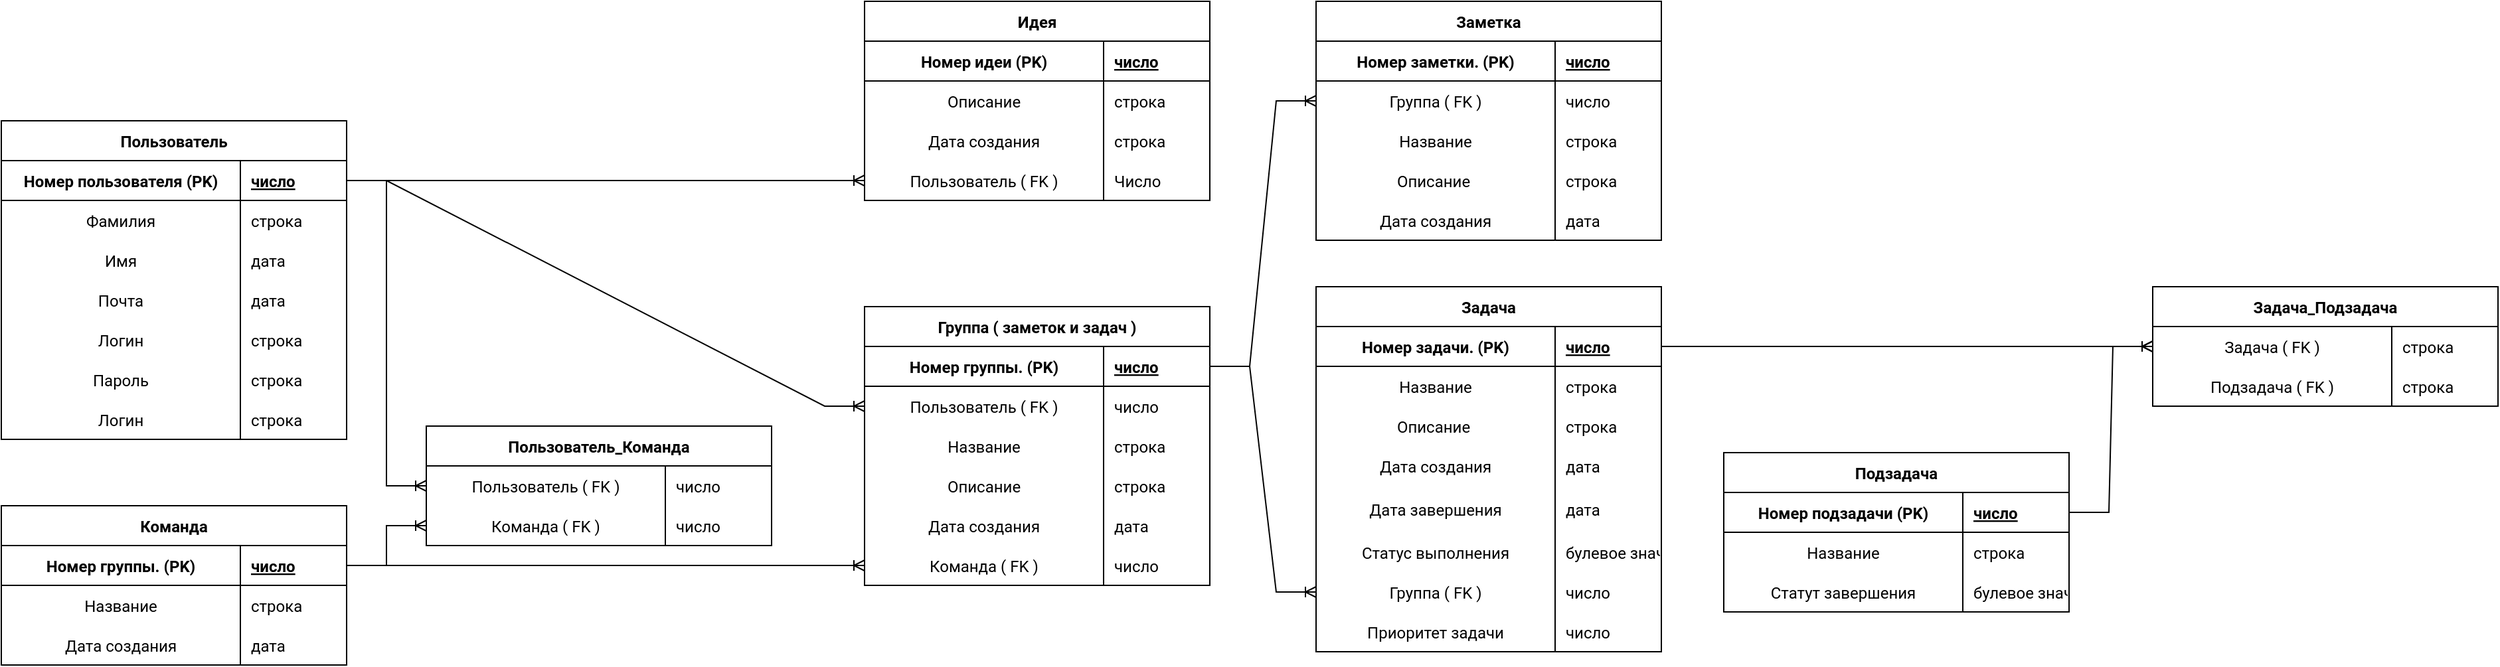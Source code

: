 <mxfile version="21.2.9" type="device">
  <diagram id="o6KQ6wsij6Tlj01C64PS" name="Страница 1">
    <mxGraphModel dx="1702" dy="1587" grid="1" gridSize="10" guides="1" tooltips="1" connect="1" arrows="1" fold="1" page="1" pageScale="1" pageWidth="827" pageHeight="1169" math="0" shadow="0">
      <root>
        <mxCell id="0" />
        <mxCell id="1" parent="0" />
        <mxCell id="EgPi1VC9oy8PP16aMKVj-7" value="" style="edgeStyle=orthogonalEdgeStyle;rounded=0;orthogonalLoop=1;jettySize=auto;html=1;fontSize=6;jumpSize=0;endArrow=none;endFill=0;" parent="1" edge="1">
          <mxGeometry relative="1" as="geometry">
            <mxPoint x="840.029" y="790" as="targetPoint" />
          </mxGeometry>
        </mxCell>
        <mxCell id="EgPi1VC9oy8PP16aMKVj-9" value="" style="edgeStyle=orthogonalEdgeStyle;rounded=0;jumpSize=0;orthogonalLoop=1;jettySize=auto;html=1;fontSize=6;endArrow=none;endFill=0;" parent="1" edge="1">
          <mxGeometry relative="1" as="geometry">
            <mxPoint x="840.029" y="880" as="targetPoint" />
          </mxGeometry>
        </mxCell>
        <mxCell id="EgPi1VC9oy8PP16aMKVj-86" style="edgeStyle=orthogonalEdgeStyle;rounded=0;jumpSize=0;orthogonalLoop=1;jettySize=auto;html=1;fontSize=6;endArrow=none;endFill=0;" parent="1" edge="1">
          <mxGeometry relative="1" as="geometry">
            <mxPoint x="840.029" y="530" as="targetPoint" />
          </mxGeometry>
        </mxCell>
        <mxCell id="EgPi1VC9oy8PP16aMKVj-88" value="" style="edgeStyle=orthogonalEdgeStyle;rounded=0;jumpSize=0;orthogonalLoop=1;jettySize=auto;html=1;fontSize=6;endArrow=none;endFill=0;" parent="1" edge="1">
          <mxGeometry relative="1" as="geometry">
            <mxPoint x="840.029" y="620" as="targetPoint" />
          </mxGeometry>
        </mxCell>
        <mxCell id="BhVQTVMAR0iTclhwAinb-1" value="Задача" style="shape=table;startSize=30;container=1;collapsible=1;childLayout=tableLayout;fixedRows=1;rowLines=0;fontStyle=1;align=center;resizeLast=1;fontFamily=Roboto;" parent="1" vertex="1">
          <mxGeometry x="520" y="65" width="260" height="275" as="geometry" />
        </mxCell>
        <mxCell id="BhVQTVMAR0iTclhwAinb-2" value="" style="shape=tableRow;horizontal=0;startSize=0;swimlaneHead=0;swimlaneBody=0;fillColor=none;collapsible=0;dropTarget=0;points=[[0,0.5],[1,0.5]];portConstraint=eastwest;top=0;left=0;right=0;bottom=1;fontFamily=Roboto;" parent="BhVQTVMAR0iTclhwAinb-1" vertex="1">
          <mxGeometry y="30" width="260" height="30" as="geometry" />
        </mxCell>
        <mxCell id="BhVQTVMAR0iTclhwAinb-3" value="Номер задачи. (PK)" style="shape=partialRectangle;connectable=0;fillColor=none;top=0;left=0;bottom=0;right=0;fontStyle=1;overflow=hidden;fontFamily=Roboto;" parent="BhVQTVMAR0iTclhwAinb-2" vertex="1">
          <mxGeometry width="180" height="30" as="geometry">
            <mxRectangle width="180" height="30" as="alternateBounds" />
          </mxGeometry>
        </mxCell>
        <mxCell id="BhVQTVMAR0iTclhwAinb-4" value="число" style="shape=partialRectangle;connectable=0;fillColor=none;top=0;left=0;bottom=0;right=0;align=left;spacingLeft=6;fontStyle=5;overflow=hidden;fontFamily=Roboto;" parent="BhVQTVMAR0iTclhwAinb-2" vertex="1">
          <mxGeometry x="180" width="80" height="30" as="geometry">
            <mxRectangle width="80" height="30" as="alternateBounds" />
          </mxGeometry>
        </mxCell>
        <mxCell id="BhVQTVMAR0iTclhwAinb-5" value="" style="shape=tableRow;horizontal=0;startSize=0;swimlaneHead=0;swimlaneBody=0;fillColor=none;collapsible=0;dropTarget=0;points=[[0,0.5],[1,0.5]];portConstraint=eastwest;top=0;left=0;right=0;bottom=0;fontFamily=Roboto;" parent="BhVQTVMAR0iTclhwAinb-1" vertex="1">
          <mxGeometry y="60" width="260" height="30" as="geometry" />
        </mxCell>
        <mxCell id="BhVQTVMAR0iTclhwAinb-6" value="Название" style="shape=partialRectangle;connectable=0;fillColor=none;top=0;left=0;bottom=0;right=0;editable=1;overflow=hidden;fontFamily=Roboto;" parent="BhVQTVMAR0iTclhwAinb-5" vertex="1">
          <mxGeometry width="180" height="30" as="geometry">
            <mxRectangle width="180" height="30" as="alternateBounds" />
          </mxGeometry>
        </mxCell>
        <mxCell id="BhVQTVMAR0iTclhwAinb-7" value="строка" style="shape=partialRectangle;connectable=0;fillColor=none;top=0;left=0;bottom=0;right=0;align=left;spacingLeft=6;overflow=hidden;fontFamily=Roboto;" parent="BhVQTVMAR0iTclhwAinb-5" vertex="1">
          <mxGeometry x="180" width="80" height="30" as="geometry">
            <mxRectangle width="80" height="30" as="alternateBounds" />
          </mxGeometry>
        </mxCell>
        <mxCell id="BhVQTVMAR0iTclhwAinb-8" value="" style="shape=tableRow;horizontal=0;startSize=0;swimlaneHead=0;swimlaneBody=0;fillColor=none;collapsible=0;dropTarget=0;points=[[0,0.5],[1,0.5]];portConstraint=eastwest;top=0;left=0;right=0;bottom=0;fontFamily=Roboto;" parent="BhVQTVMAR0iTclhwAinb-1" vertex="1">
          <mxGeometry y="90" width="260" height="30" as="geometry" />
        </mxCell>
        <mxCell id="BhVQTVMAR0iTclhwAinb-9" value="Описание " style="shape=partialRectangle;connectable=0;fillColor=none;top=0;left=0;bottom=0;right=0;editable=1;overflow=hidden;fontFamily=Roboto;" parent="BhVQTVMAR0iTclhwAinb-8" vertex="1">
          <mxGeometry width="180" height="30" as="geometry">
            <mxRectangle width="180" height="30" as="alternateBounds" />
          </mxGeometry>
        </mxCell>
        <mxCell id="BhVQTVMAR0iTclhwAinb-10" value="строка" style="shape=partialRectangle;connectable=0;fillColor=none;top=0;left=0;bottom=0;right=0;align=left;spacingLeft=6;overflow=hidden;fontFamily=Roboto;" parent="BhVQTVMAR0iTclhwAinb-8" vertex="1">
          <mxGeometry x="180" width="80" height="30" as="geometry">
            <mxRectangle width="80" height="30" as="alternateBounds" />
          </mxGeometry>
        </mxCell>
        <mxCell id="BhVQTVMAR0iTclhwAinb-11" value="" style="shape=tableRow;horizontal=0;startSize=0;swimlaneHead=0;swimlaneBody=0;fillColor=none;collapsible=0;dropTarget=0;points=[[0,0.5],[1,0.5]];portConstraint=eastwest;top=0;left=0;right=0;bottom=0;fontFamily=Roboto;" parent="BhVQTVMAR0iTclhwAinb-1" vertex="1">
          <mxGeometry y="120" width="260" height="30" as="geometry" />
        </mxCell>
        <mxCell id="BhVQTVMAR0iTclhwAinb-12" value="Дата создания" style="shape=partialRectangle;connectable=0;fillColor=none;top=0;left=0;bottom=0;right=0;editable=1;overflow=hidden;fontFamily=Roboto;" parent="BhVQTVMAR0iTclhwAinb-11" vertex="1">
          <mxGeometry width="180" height="30" as="geometry">
            <mxRectangle width="180" height="30" as="alternateBounds" />
          </mxGeometry>
        </mxCell>
        <mxCell id="BhVQTVMAR0iTclhwAinb-13" value="дата" style="shape=partialRectangle;connectable=0;fillColor=none;top=0;left=0;bottom=0;right=0;align=left;spacingLeft=6;overflow=hidden;fontFamily=Roboto;" parent="BhVQTVMAR0iTclhwAinb-11" vertex="1">
          <mxGeometry x="180" width="80" height="30" as="geometry">
            <mxRectangle width="80" height="30" as="alternateBounds" />
          </mxGeometry>
        </mxCell>
        <mxCell id="BhVQTVMAR0iTclhwAinb-14" value="" style="shape=tableRow;horizontal=0;startSize=0;swimlaneHead=0;swimlaneBody=0;fillColor=none;collapsible=0;dropTarget=0;points=[[0,0.5],[1,0.5]];portConstraint=eastwest;top=0;left=0;right=0;bottom=0;fontFamily=Roboto;" parent="BhVQTVMAR0iTclhwAinb-1" vertex="1">
          <mxGeometry y="150" width="260" height="35" as="geometry" />
        </mxCell>
        <mxCell id="BhVQTVMAR0iTclhwAinb-15" value="Дата завершения" style="shape=partialRectangle;connectable=0;fillColor=none;top=0;left=0;bottom=0;right=0;editable=1;overflow=hidden;fontFamily=Roboto;" parent="BhVQTVMAR0iTclhwAinb-14" vertex="1">
          <mxGeometry width="180" height="35" as="geometry">
            <mxRectangle width="180" height="35" as="alternateBounds" />
          </mxGeometry>
        </mxCell>
        <mxCell id="BhVQTVMAR0iTclhwAinb-16" value="дата" style="shape=partialRectangle;connectable=0;fillColor=none;top=0;left=0;bottom=0;right=0;align=left;spacingLeft=6;overflow=hidden;fontFamily=Roboto;" parent="BhVQTVMAR0iTclhwAinb-14" vertex="1">
          <mxGeometry x="180" width="80" height="35" as="geometry">
            <mxRectangle width="80" height="35" as="alternateBounds" />
          </mxGeometry>
        </mxCell>
        <mxCell id="4XOc2O-R30d3hG7beixP-17" value="" style="shape=tableRow;horizontal=0;startSize=0;swimlaneHead=0;swimlaneBody=0;fillColor=none;collapsible=0;dropTarget=0;points=[[0,0.5],[1,0.5]];portConstraint=eastwest;top=0;left=0;right=0;bottom=0;fontFamily=Roboto;" parent="BhVQTVMAR0iTclhwAinb-1" vertex="1">
          <mxGeometry y="185" width="260" height="30" as="geometry" />
        </mxCell>
        <mxCell id="4XOc2O-R30d3hG7beixP-18" value="Статус выполнения" style="shape=partialRectangle;connectable=0;fillColor=none;top=0;left=0;bottom=0;right=0;editable=1;overflow=hidden;fontFamily=Roboto;" parent="4XOc2O-R30d3hG7beixP-17" vertex="1">
          <mxGeometry width="180" height="30" as="geometry">
            <mxRectangle width="180" height="30" as="alternateBounds" />
          </mxGeometry>
        </mxCell>
        <mxCell id="4XOc2O-R30d3hG7beixP-19" value="булевое знач." style="shape=partialRectangle;connectable=0;fillColor=none;top=0;left=0;bottom=0;right=0;align=left;spacingLeft=6;overflow=hidden;fontFamily=Roboto;" parent="4XOc2O-R30d3hG7beixP-17" vertex="1">
          <mxGeometry x="180" width="80" height="30" as="geometry">
            <mxRectangle width="80" height="30" as="alternateBounds" />
          </mxGeometry>
        </mxCell>
        <mxCell id="BhVQTVMAR0iTclhwAinb-102" value="" style="shape=tableRow;horizontal=0;startSize=0;swimlaneHead=0;swimlaneBody=0;fillColor=none;collapsible=0;dropTarget=0;points=[[0,0.5],[1,0.5]];portConstraint=eastwest;top=0;left=0;right=0;bottom=0;fontFamily=Roboto;" parent="BhVQTVMAR0iTclhwAinb-1" vertex="1">
          <mxGeometry y="215" width="260" height="30" as="geometry" />
        </mxCell>
        <mxCell id="BhVQTVMAR0iTclhwAinb-103" value="Группа ( FK )" style="shape=partialRectangle;connectable=0;fillColor=none;top=0;left=0;bottom=0;right=0;editable=1;overflow=hidden;fontFamily=Roboto;" parent="BhVQTVMAR0iTclhwAinb-102" vertex="1">
          <mxGeometry width="180" height="30" as="geometry">
            <mxRectangle width="180" height="30" as="alternateBounds" />
          </mxGeometry>
        </mxCell>
        <mxCell id="BhVQTVMAR0iTclhwAinb-104" value="число" style="shape=partialRectangle;connectable=0;fillColor=none;top=0;left=0;bottom=0;right=0;align=left;spacingLeft=6;overflow=hidden;fontFamily=Roboto;" parent="BhVQTVMAR0iTclhwAinb-102" vertex="1">
          <mxGeometry x="180" width="80" height="30" as="geometry">
            <mxRectangle width="80" height="30" as="alternateBounds" />
          </mxGeometry>
        </mxCell>
        <mxCell id="l7DTibK00TvcgfcC8prR-4" value="" style="shape=tableRow;horizontal=0;startSize=0;swimlaneHead=0;swimlaneBody=0;fillColor=none;collapsible=0;dropTarget=0;points=[[0,0.5],[1,0.5]];portConstraint=eastwest;top=0;left=0;right=0;bottom=0;fontFamily=Roboto;" parent="BhVQTVMAR0iTclhwAinb-1" vertex="1">
          <mxGeometry y="245" width="260" height="30" as="geometry" />
        </mxCell>
        <mxCell id="l7DTibK00TvcgfcC8prR-5" value="Приоритет задачи" style="shape=partialRectangle;connectable=0;fillColor=none;top=0;left=0;bottom=0;right=0;editable=1;overflow=hidden;fontFamily=Roboto;" parent="l7DTibK00TvcgfcC8prR-4" vertex="1">
          <mxGeometry width="180" height="30" as="geometry">
            <mxRectangle width="180" height="30" as="alternateBounds" />
          </mxGeometry>
        </mxCell>
        <mxCell id="l7DTibK00TvcgfcC8prR-6" value="число" style="shape=partialRectangle;connectable=0;fillColor=none;top=0;left=0;bottom=0;right=0;align=left;spacingLeft=6;overflow=hidden;fontFamily=Roboto;" parent="l7DTibK00TvcgfcC8prR-4" vertex="1">
          <mxGeometry x="180" width="80" height="30" as="geometry">
            <mxRectangle width="80" height="30" as="alternateBounds" />
          </mxGeometry>
        </mxCell>
        <mxCell id="BhVQTVMAR0iTclhwAinb-20" value="Идея" style="shape=table;startSize=30;container=1;collapsible=1;childLayout=tableLayout;fixedRows=1;rowLines=0;fontStyle=1;align=center;resizeLast=1;fontFamily=Roboto;" parent="1" vertex="1">
          <mxGeometry x="180" y="-150" width="260" height="150" as="geometry" />
        </mxCell>
        <mxCell id="BhVQTVMAR0iTclhwAinb-21" value="" style="shape=tableRow;horizontal=0;startSize=0;swimlaneHead=0;swimlaneBody=0;fillColor=none;collapsible=0;dropTarget=0;points=[[0,0.5],[1,0.5]];portConstraint=eastwest;top=0;left=0;right=0;bottom=1;fontFamily=Roboto;" parent="BhVQTVMAR0iTclhwAinb-20" vertex="1">
          <mxGeometry y="30" width="260" height="30" as="geometry" />
        </mxCell>
        <mxCell id="BhVQTVMAR0iTclhwAinb-22" value="Номер идеи (PK)" style="shape=partialRectangle;connectable=0;fillColor=none;top=0;left=0;bottom=0;right=0;fontStyle=1;overflow=hidden;fontFamily=Roboto;" parent="BhVQTVMAR0iTclhwAinb-21" vertex="1">
          <mxGeometry width="180" height="30" as="geometry">
            <mxRectangle width="180" height="30" as="alternateBounds" />
          </mxGeometry>
        </mxCell>
        <mxCell id="BhVQTVMAR0iTclhwAinb-23" value="число" style="shape=partialRectangle;connectable=0;fillColor=none;top=0;left=0;bottom=0;right=0;align=left;spacingLeft=6;fontStyle=5;overflow=hidden;fontFamily=Roboto;" parent="BhVQTVMAR0iTclhwAinb-21" vertex="1">
          <mxGeometry x="180" width="80" height="30" as="geometry">
            <mxRectangle width="80" height="30" as="alternateBounds" />
          </mxGeometry>
        </mxCell>
        <mxCell id="BhVQTVMAR0iTclhwAinb-24" value="" style="shape=tableRow;horizontal=0;startSize=0;swimlaneHead=0;swimlaneBody=0;fillColor=none;collapsible=0;dropTarget=0;points=[[0,0.5],[1,0.5]];portConstraint=eastwest;top=0;left=0;right=0;bottom=0;fontFamily=Roboto;" parent="BhVQTVMAR0iTclhwAinb-20" vertex="1">
          <mxGeometry y="60" width="260" height="30" as="geometry" />
        </mxCell>
        <mxCell id="BhVQTVMAR0iTclhwAinb-25" value="Описание" style="shape=partialRectangle;connectable=0;fillColor=none;top=0;left=0;bottom=0;right=0;editable=1;overflow=hidden;fontFamily=Roboto;" parent="BhVQTVMAR0iTclhwAinb-24" vertex="1">
          <mxGeometry width="180" height="30" as="geometry">
            <mxRectangle width="180" height="30" as="alternateBounds" />
          </mxGeometry>
        </mxCell>
        <mxCell id="BhVQTVMAR0iTclhwAinb-26" value="строка" style="shape=partialRectangle;connectable=0;fillColor=none;top=0;left=0;bottom=0;right=0;align=left;spacingLeft=6;overflow=hidden;fontFamily=Roboto;" parent="BhVQTVMAR0iTclhwAinb-24" vertex="1">
          <mxGeometry x="180" width="80" height="30" as="geometry">
            <mxRectangle width="80" height="30" as="alternateBounds" />
          </mxGeometry>
        </mxCell>
        <mxCell id="BhVQTVMAR0iTclhwAinb-27" value="" style="shape=tableRow;horizontal=0;startSize=0;swimlaneHead=0;swimlaneBody=0;fillColor=none;collapsible=0;dropTarget=0;points=[[0,0.5],[1,0.5]];portConstraint=eastwest;top=0;left=0;right=0;bottom=0;fontFamily=Roboto;" parent="BhVQTVMAR0iTclhwAinb-20" vertex="1">
          <mxGeometry y="90" width="260" height="30" as="geometry" />
        </mxCell>
        <mxCell id="BhVQTVMAR0iTclhwAinb-28" value="Дата создания" style="shape=partialRectangle;connectable=0;fillColor=none;top=0;left=0;bottom=0;right=0;editable=1;overflow=hidden;fontFamily=Roboto;" parent="BhVQTVMAR0iTclhwAinb-27" vertex="1">
          <mxGeometry width="180" height="30" as="geometry">
            <mxRectangle width="180" height="30" as="alternateBounds" />
          </mxGeometry>
        </mxCell>
        <mxCell id="BhVQTVMAR0iTclhwAinb-29" value="строка" style="shape=partialRectangle;connectable=0;fillColor=none;top=0;left=0;bottom=0;right=0;align=left;spacingLeft=6;overflow=hidden;fontFamily=Roboto;" parent="BhVQTVMAR0iTclhwAinb-27" vertex="1">
          <mxGeometry x="180" width="80" height="30" as="geometry">
            <mxRectangle width="80" height="30" as="alternateBounds" />
          </mxGeometry>
        </mxCell>
        <mxCell id="BhVQTVMAR0iTclhwAinb-106" value="" style="shape=tableRow;horizontal=0;startSize=0;swimlaneHead=0;swimlaneBody=0;fillColor=none;collapsible=0;dropTarget=0;points=[[0,0.5],[1,0.5]];portConstraint=eastwest;top=0;left=0;right=0;bottom=0;fontFamily=Roboto;" parent="BhVQTVMAR0iTclhwAinb-20" vertex="1">
          <mxGeometry y="120" width="260" height="30" as="geometry" />
        </mxCell>
        <mxCell id="BhVQTVMAR0iTclhwAinb-107" value="Пользователь ( FK )" style="shape=partialRectangle;connectable=0;fillColor=none;top=0;left=0;bottom=0;right=0;editable=1;overflow=hidden;fontFamily=Roboto;" parent="BhVQTVMAR0iTclhwAinb-106" vertex="1">
          <mxGeometry width="180" height="30" as="geometry">
            <mxRectangle width="180" height="30" as="alternateBounds" />
          </mxGeometry>
        </mxCell>
        <mxCell id="BhVQTVMAR0iTclhwAinb-108" value="Число" style="shape=partialRectangle;connectable=0;fillColor=none;top=0;left=0;bottom=0;right=0;align=left;spacingLeft=6;overflow=hidden;fontFamily=Roboto;" parent="BhVQTVMAR0iTclhwAinb-106" vertex="1">
          <mxGeometry x="180" width="80" height="30" as="geometry">
            <mxRectangle width="80" height="30" as="alternateBounds" />
          </mxGeometry>
        </mxCell>
        <mxCell id="BhVQTVMAR0iTclhwAinb-36" value="Заметка" style="shape=table;startSize=30;container=1;collapsible=1;childLayout=tableLayout;fixedRows=1;rowLines=0;fontStyle=1;align=center;resizeLast=1;fontFamily=Roboto;" parent="1" vertex="1">
          <mxGeometry x="520" y="-150" width="260" height="180" as="geometry" />
        </mxCell>
        <mxCell id="BhVQTVMAR0iTclhwAinb-37" value="" style="shape=tableRow;horizontal=0;startSize=0;swimlaneHead=0;swimlaneBody=0;fillColor=none;collapsible=0;dropTarget=0;points=[[0,0.5],[1,0.5]];portConstraint=eastwest;top=0;left=0;right=0;bottom=1;fontFamily=Roboto;" parent="BhVQTVMAR0iTclhwAinb-36" vertex="1">
          <mxGeometry y="30" width="260" height="30" as="geometry" />
        </mxCell>
        <mxCell id="BhVQTVMAR0iTclhwAinb-38" value="Номер заметки. (PK)" style="shape=partialRectangle;connectable=0;fillColor=none;top=0;left=0;bottom=0;right=0;fontStyle=1;overflow=hidden;fontFamily=Roboto;" parent="BhVQTVMAR0iTclhwAinb-37" vertex="1">
          <mxGeometry width="180" height="30" as="geometry">
            <mxRectangle width="180" height="30" as="alternateBounds" />
          </mxGeometry>
        </mxCell>
        <mxCell id="BhVQTVMAR0iTclhwAinb-39" value="число" style="shape=partialRectangle;connectable=0;fillColor=none;top=0;left=0;bottom=0;right=0;align=left;spacingLeft=6;fontStyle=5;overflow=hidden;fontFamily=Roboto;" parent="BhVQTVMAR0iTclhwAinb-37" vertex="1">
          <mxGeometry x="180" width="80" height="30" as="geometry">
            <mxRectangle width="80" height="30" as="alternateBounds" />
          </mxGeometry>
        </mxCell>
        <mxCell id="BhVQTVMAR0iTclhwAinb-96" value="" style="shape=tableRow;horizontal=0;startSize=0;swimlaneHead=0;swimlaneBody=0;fillColor=none;collapsible=0;dropTarget=0;points=[[0,0.5],[1,0.5]];portConstraint=eastwest;top=0;left=0;right=0;bottom=0;fontFamily=Roboto;" parent="BhVQTVMAR0iTclhwAinb-36" vertex="1">
          <mxGeometry y="60" width="260" height="30" as="geometry" />
        </mxCell>
        <mxCell id="BhVQTVMAR0iTclhwAinb-97" value="Группа ( FK )" style="shape=partialRectangle;connectable=0;fillColor=none;top=0;left=0;bottom=0;right=0;editable=1;overflow=hidden;fontFamily=Roboto;" parent="BhVQTVMAR0iTclhwAinb-96" vertex="1">
          <mxGeometry width="180" height="30" as="geometry">
            <mxRectangle width="180" height="30" as="alternateBounds" />
          </mxGeometry>
        </mxCell>
        <mxCell id="BhVQTVMAR0iTclhwAinb-98" value="число" style="shape=partialRectangle;connectable=0;fillColor=none;top=0;left=0;bottom=0;right=0;align=left;spacingLeft=6;overflow=hidden;fontFamily=Roboto;" parent="BhVQTVMAR0iTclhwAinb-96" vertex="1">
          <mxGeometry x="180" width="80" height="30" as="geometry">
            <mxRectangle width="80" height="30" as="alternateBounds" />
          </mxGeometry>
        </mxCell>
        <mxCell id="BhVQTVMAR0iTclhwAinb-40" value="" style="shape=tableRow;horizontal=0;startSize=0;swimlaneHead=0;swimlaneBody=0;fillColor=none;collapsible=0;dropTarget=0;points=[[0,0.5],[1,0.5]];portConstraint=eastwest;top=0;left=0;right=0;bottom=0;fontFamily=Roboto;" parent="BhVQTVMAR0iTclhwAinb-36" vertex="1">
          <mxGeometry y="90" width="260" height="30" as="geometry" />
        </mxCell>
        <mxCell id="BhVQTVMAR0iTclhwAinb-41" value="Название" style="shape=partialRectangle;connectable=0;fillColor=none;top=0;left=0;bottom=0;right=0;editable=1;overflow=hidden;fontFamily=Roboto;" parent="BhVQTVMAR0iTclhwAinb-40" vertex="1">
          <mxGeometry width="180" height="30" as="geometry">
            <mxRectangle width="180" height="30" as="alternateBounds" />
          </mxGeometry>
        </mxCell>
        <mxCell id="BhVQTVMAR0iTclhwAinb-42" value="строка" style="shape=partialRectangle;connectable=0;fillColor=none;top=0;left=0;bottom=0;right=0;align=left;spacingLeft=6;overflow=hidden;fontFamily=Roboto;" parent="BhVQTVMAR0iTclhwAinb-40" vertex="1">
          <mxGeometry x="180" width="80" height="30" as="geometry">
            <mxRectangle width="80" height="30" as="alternateBounds" />
          </mxGeometry>
        </mxCell>
        <mxCell id="BhVQTVMAR0iTclhwAinb-43" value="" style="shape=tableRow;horizontal=0;startSize=0;swimlaneHead=0;swimlaneBody=0;fillColor=none;collapsible=0;dropTarget=0;points=[[0,0.5],[1,0.5]];portConstraint=eastwest;top=0;left=0;right=0;bottom=0;fontFamily=Roboto;" parent="BhVQTVMAR0iTclhwAinb-36" vertex="1">
          <mxGeometry y="120" width="260" height="30" as="geometry" />
        </mxCell>
        <mxCell id="BhVQTVMAR0iTclhwAinb-44" value="Описание " style="shape=partialRectangle;connectable=0;fillColor=none;top=0;left=0;bottom=0;right=0;editable=1;overflow=hidden;fontFamily=Roboto;" parent="BhVQTVMAR0iTclhwAinb-43" vertex="1">
          <mxGeometry width="180" height="30" as="geometry">
            <mxRectangle width="180" height="30" as="alternateBounds" />
          </mxGeometry>
        </mxCell>
        <mxCell id="BhVQTVMAR0iTclhwAinb-45" value="строка" style="shape=partialRectangle;connectable=0;fillColor=none;top=0;left=0;bottom=0;right=0;align=left;spacingLeft=6;overflow=hidden;fontFamily=Roboto;" parent="BhVQTVMAR0iTclhwAinb-43" vertex="1">
          <mxGeometry x="180" width="80" height="30" as="geometry">
            <mxRectangle width="80" height="30" as="alternateBounds" />
          </mxGeometry>
        </mxCell>
        <mxCell id="BhVQTVMAR0iTclhwAinb-46" value="" style="shape=tableRow;horizontal=0;startSize=0;swimlaneHead=0;swimlaneBody=0;fillColor=none;collapsible=0;dropTarget=0;points=[[0,0.5],[1,0.5]];portConstraint=eastwest;top=0;left=0;right=0;bottom=0;fontFamily=Roboto;" parent="BhVQTVMAR0iTclhwAinb-36" vertex="1">
          <mxGeometry y="150" width="260" height="30" as="geometry" />
        </mxCell>
        <mxCell id="BhVQTVMAR0iTclhwAinb-47" value="Дата создания" style="shape=partialRectangle;connectable=0;fillColor=none;top=0;left=0;bottom=0;right=0;editable=1;overflow=hidden;fontFamily=Roboto;" parent="BhVQTVMAR0iTclhwAinb-46" vertex="1">
          <mxGeometry width="180" height="30" as="geometry">
            <mxRectangle width="180" height="30" as="alternateBounds" />
          </mxGeometry>
        </mxCell>
        <mxCell id="BhVQTVMAR0iTclhwAinb-48" value="дата" style="shape=partialRectangle;connectable=0;fillColor=none;top=0;left=0;bottom=0;right=0;align=left;spacingLeft=6;overflow=hidden;fontFamily=Roboto;" parent="BhVQTVMAR0iTclhwAinb-46" vertex="1">
          <mxGeometry x="180" width="80" height="30" as="geometry">
            <mxRectangle width="80" height="30" as="alternateBounds" />
          </mxGeometry>
        </mxCell>
        <mxCell id="BhVQTVMAR0iTclhwAinb-52" value="Группа ( заметок и задач )" style="shape=table;startSize=30;container=1;collapsible=1;childLayout=tableLayout;fixedRows=1;rowLines=0;fontStyle=1;align=center;resizeLast=1;fontFamily=Roboto;" parent="1" vertex="1">
          <mxGeometry x="180" y="80" width="260" height="210" as="geometry" />
        </mxCell>
        <mxCell id="BhVQTVMAR0iTclhwAinb-53" value="" style="shape=tableRow;horizontal=0;startSize=0;swimlaneHead=0;swimlaneBody=0;fillColor=none;collapsible=0;dropTarget=0;points=[[0,0.5],[1,0.5]];portConstraint=eastwest;top=0;left=0;right=0;bottom=1;fontFamily=Roboto;" parent="BhVQTVMAR0iTclhwAinb-52" vertex="1">
          <mxGeometry y="30" width="260" height="30" as="geometry" />
        </mxCell>
        <mxCell id="BhVQTVMAR0iTclhwAinb-54" value="Номер группы. (PK)" style="shape=partialRectangle;connectable=0;fillColor=none;top=0;left=0;bottom=0;right=0;fontStyle=1;overflow=hidden;fontFamily=Roboto;" parent="BhVQTVMAR0iTclhwAinb-53" vertex="1">
          <mxGeometry width="180" height="30" as="geometry">
            <mxRectangle width="180" height="30" as="alternateBounds" />
          </mxGeometry>
        </mxCell>
        <mxCell id="BhVQTVMAR0iTclhwAinb-55" value="число" style="shape=partialRectangle;connectable=0;fillColor=none;top=0;left=0;bottom=0;right=0;align=left;spacingLeft=6;fontStyle=5;overflow=hidden;fontFamily=Roboto;" parent="BhVQTVMAR0iTclhwAinb-53" vertex="1">
          <mxGeometry x="180" width="80" height="30" as="geometry">
            <mxRectangle width="80" height="30" as="alternateBounds" />
          </mxGeometry>
        </mxCell>
        <mxCell id="BhVQTVMAR0iTclhwAinb-68" value="" style="shape=tableRow;horizontal=0;startSize=0;swimlaneHead=0;swimlaneBody=0;fillColor=none;collapsible=0;dropTarget=0;points=[[0,0.5],[1,0.5]];portConstraint=eastwest;top=0;left=0;right=0;bottom=0;fontFamily=Roboto;" parent="BhVQTVMAR0iTclhwAinb-52" vertex="1">
          <mxGeometry y="60" width="260" height="30" as="geometry" />
        </mxCell>
        <mxCell id="BhVQTVMAR0iTclhwAinb-69" value="Пользователь ( FK )" style="shape=partialRectangle;connectable=0;fillColor=none;top=0;left=0;bottom=0;right=0;editable=1;overflow=hidden;fontFamily=Roboto;" parent="BhVQTVMAR0iTclhwAinb-68" vertex="1">
          <mxGeometry width="180" height="30" as="geometry">
            <mxRectangle width="180" height="30" as="alternateBounds" />
          </mxGeometry>
        </mxCell>
        <mxCell id="BhVQTVMAR0iTclhwAinb-70" value="число" style="shape=partialRectangle;connectable=0;fillColor=none;top=0;left=0;bottom=0;right=0;align=left;spacingLeft=6;overflow=hidden;fontFamily=Roboto;" parent="BhVQTVMAR0iTclhwAinb-68" vertex="1">
          <mxGeometry x="180" width="80" height="30" as="geometry">
            <mxRectangle width="80" height="30" as="alternateBounds" />
          </mxGeometry>
        </mxCell>
        <mxCell id="BhVQTVMAR0iTclhwAinb-56" value="" style="shape=tableRow;horizontal=0;startSize=0;swimlaneHead=0;swimlaneBody=0;fillColor=none;collapsible=0;dropTarget=0;points=[[0,0.5],[1,0.5]];portConstraint=eastwest;top=0;left=0;right=0;bottom=0;fontFamily=Roboto;" parent="BhVQTVMAR0iTclhwAinb-52" vertex="1">
          <mxGeometry y="90" width="260" height="30" as="geometry" />
        </mxCell>
        <mxCell id="BhVQTVMAR0iTclhwAinb-57" value="Название" style="shape=partialRectangle;connectable=0;fillColor=none;top=0;left=0;bottom=0;right=0;editable=1;overflow=hidden;fontFamily=Roboto;" parent="BhVQTVMAR0iTclhwAinb-56" vertex="1">
          <mxGeometry width="180" height="30" as="geometry">
            <mxRectangle width="180" height="30" as="alternateBounds" />
          </mxGeometry>
        </mxCell>
        <mxCell id="BhVQTVMAR0iTclhwAinb-58" value="строка" style="shape=partialRectangle;connectable=0;fillColor=none;top=0;left=0;bottom=0;right=0;align=left;spacingLeft=6;overflow=hidden;fontFamily=Roboto;" parent="BhVQTVMAR0iTclhwAinb-56" vertex="1">
          <mxGeometry x="180" width="80" height="30" as="geometry">
            <mxRectangle width="80" height="30" as="alternateBounds" />
          </mxGeometry>
        </mxCell>
        <mxCell id="BhVQTVMAR0iTclhwAinb-144" value="" style="shape=tableRow;horizontal=0;startSize=0;swimlaneHead=0;swimlaneBody=0;fillColor=none;collapsible=0;dropTarget=0;points=[[0,0.5],[1,0.5]];portConstraint=eastwest;top=0;left=0;right=0;bottom=0;fontFamily=Roboto;" parent="BhVQTVMAR0iTclhwAinb-52" vertex="1">
          <mxGeometry y="120" width="260" height="30" as="geometry" />
        </mxCell>
        <mxCell id="BhVQTVMAR0iTclhwAinb-145" value="Описание" style="shape=partialRectangle;connectable=0;fillColor=none;top=0;left=0;bottom=0;right=0;editable=1;overflow=hidden;fontFamily=Roboto;" parent="BhVQTVMAR0iTclhwAinb-144" vertex="1">
          <mxGeometry width="180" height="30" as="geometry">
            <mxRectangle width="180" height="30" as="alternateBounds" />
          </mxGeometry>
        </mxCell>
        <mxCell id="BhVQTVMAR0iTclhwAinb-146" value="строка" style="shape=partialRectangle;connectable=0;fillColor=none;top=0;left=0;bottom=0;right=0;align=left;spacingLeft=6;overflow=hidden;fontFamily=Roboto;" parent="BhVQTVMAR0iTclhwAinb-144" vertex="1">
          <mxGeometry x="180" width="80" height="30" as="geometry">
            <mxRectangle width="80" height="30" as="alternateBounds" />
          </mxGeometry>
        </mxCell>
        <mxCell id="BhVQTVMAR0iTclhwAinb-62" value="" style="shape=tableRow;horizontal=0;startSize=0;swimlaneHead=0;swimlaneBody=0;fillColor=none;collapsible=0;dropTarget=0;points=[[0,0.5],[1,0.5]];portConstraint=eastwest;top=0;left=0;right=0;bottom=0;fontFamily=Roboto;" parent="BhVQTVMAR0iTclhwAinb-52" vertex="1">
          <mxGeometry y="150" width="260" height="30" as="geometry" />
        </mxCell>
        <mxCell id="BhVQTVMAR0iTclhwAinb-63" value="Дата создания" style="shape=partialRectangle;connectable=0;fillColor=none;top=0;left=0;bottom=0;right=0;editable=1;overflow=hidden;fontFamily=Roboto;" parent="BhVQTVMAR0iTclhwAinb-62" vertex="1">
          <mxGeometry width="180" height="30" as="geometry">
            <mxRectangle width="180" height="30" as="alternateBounds" />
          </mxGeometry>
        </mxCell>
        <mxCell id="BhVQTVMAR0iTclhwAinb-64" value="дата" style="shape=partialRectangle;connectable=0;fillColor=none;top=0;left=0;bottom=0;right=0;align=left;spacingLeft=6;overflow=hidden;fontFamily=Roboto;" parent="BhVQTVMAR0iTclhwAinb-62" vertex="1">
          <mxGeometry x="180" width="80" height="30" as="geometry">
            <mxRectangle width="80" height="30" as="alternateBounds" />
          </mxGeometry>
        </mxCell>
        <mxCell id="4XOc2O-R30d3hG7beixP-13" value="" style="shape=tableRow;horizontal=0;startSize=0;swimlaneHead=0;swimlaneBody=0;fillColor=none;collapsible=0;dropTarget=0;points=[[0,0.5],[1,0.5]];portConstraint=eastwest;top=0;left=0;right=0;bottom=0;fontFamily=Roboto;" parent="BhVQTVMAR0iTclhwAinb-52" vertex="1">
          <mxGeometry y="180" width="260" height="30" as="geometry" />
        </mxCell>
        <mxCell id="4XOc2O-R30d3hG7beixP-14" value="Команда ( FK )" style="shape=partialRectangle;connectable=0;fillColor=none;top=0;left=0;bottom=0;right=0;editable=1;overflow=hidden;fontFamily=Roboto;" parent="4XOc2O-R30d3hG7beixP-13" vertex="1">
          <mxGeometry width="180" height="30" as="geometry">
            <mxRectangle width="180" height="30" as="alternateBounds" />
          </mxGeometry>
        </mxCell>
        <mxCell id="4XOc2O-R30d3hG7beixP-15" value="число" style="shape=partialRectangle;connectable=0;fillColor=none;top=0;left=0;bottom=0;right=0;align=left;spacingLeft=6;overflow=hidden;fontFamily=Roboto;" parent="4XOc2O-R30d3hG7beixP-13" vertex="1">
          <mxGeometry x="180" width="80" height="30" as="geometry">
            <mxRectangle width="80" height="30" as="alternateBounds" />
          </mxGeometry>
        </mxCell>
        <mxCell id="BhVQTVMAR0iTclhwAinb-71" value="Пользователь" style="shape=table;startSize=30;container=1;collapsible=1;childLayout=tableLayout;fixedRows=1;rowLines=0;fontStyle=1;align=center;resizeLast=1;fontFamily=Roboto;" parent="1" vertex="1">
          <mxGeometry x="-470" y="-60" width="260" height="240" as="geometry" />
        </mxCell>
        <mxCell id="BhVQTVMAR0iTclhwAinb-72" value="" style="shape=tableRow;horizontal=0;startSize=0;swimlaneHead=0;swimlaneBody=0;fillColor=none;collapsible=0;dropTarget=0;points=[[0,0.5],[1,0.5]];portConstraint=eastwest;top=0;left=0;right=0;bottom=1;fontFamily=Roboto;" parent="BhVQTVMAR0iTclhwAinb-71" vertex="1">
          <mxGeometry y="30" width="260" height="30" as="geometry" />
        </mxCell>
        <mxCell id="BhVQTVMAR0iTclhwAinb-73" value="Номер пользователя (PK)" style="shape=partialRectangle;connectable=0;fillColor=none;top=0;left=0;bottom=0;right=0;fontStyle=1;overflow=hidden;fontFamily=Roboto;" parent="BhVQTVMAR0iTclhwAinb-72" vertex="1">
          <mxGeometry width="180" height="30" as="geometry">
            <mxRectangle width="180" height="30" as="alternateBounds" />
          </mxGeometry>
        </mxCell>
        <mxCell id="BhVQTVMAR0iTclhwAinb-74" value="число" style="shape=partialRectangle;connectable=0;fillColor=none;top=0;left=0;bottom=0;right=0;align=left;spacingLeft=6;fontStyle=5;overflow=hidden;fontFamily=Roboto;" parent="BhVQTVMAR0iTclhwAinb-72" vertex="1">
          <mxGeometry x="180" width="80" height="30" as="geometry">
            <mxRectangle width="80" height="30" as="alternateBounds" />
          </mxGeometry>
        </mxCell>
        <mxCell id="BhVQTVMAR0iTclhwAinb-75" value="" style="shape=tableRow;horizontal=0;startSize=0;swimlaneHead=0;swimlaneBody=0;fillColor=none;collapsible=0;dropTarget=0;points=[[0,0.5],[1,0.5]];portConstraint=eastwest;top=0;left=0;right=0;bottom=0;fontFamily=Roboto;" parent="BhVQTVMAR0iTclhwAinb-71" vertex="1">
          <mxGeometry y="60" width="260" height="30" as="geometry" />
        </mxCell>
        <mxCell id="BhVQTVMAR0iTclhwAinb-76" value="Фамилия" style="shape=partialRectangle;connectable=0;fillColor=none;top=0;left=0;bottom=0;right=0;editable=1;overflow=hidden;fontFamily=Roboto;" parent="BhVQTVMAR0iTclhwAinb-75" vertex="1">
          <mxGeometry width="180" height="30" as="geometry">
            <mxRectangle width="180" height="30" as="alternateBounds" />
          </mxGeometry>
        </mxCell>
        <mxCell id="BhVQTVMAR0iTclhwAinb-77" value="строка" style="shape=partialRectangle;connectable=0;fillColor=none;top=0;left=0;bottom=0;right=0;align=left;spacingLeft=6;overflow=hidden;fontFamily=Roboto;" parent="BhVQTVMAR0iTclhwAinb-75" vertex="1">
          <mxGeometry x="180" width="80" height="30" as="geometry">
            <mxRectangle width="80" height="30" as="alternateBounds" />
          </mxGeometry>
        </mxCell>
        <mxCell id="BhVQTVMAR0iTclhwAinb-78" value="" style="shape=tableRow;horizontal=0;startSize=0;swimlaneHead=0;swimlaneBody=0;fillColor=none;collapsible=0;dropTarget=0;points=[[0,0.5],[1,0.5]];portConstraint=eastwest;top=0;left=0;right=0;bottom=0;fontFamily=Roboto;" parent="BhVQTVMAR0iTclhwAinb-71" vertex="1">
          <mxGeometry y="90" width="260" height="30" as="geometry" />
        </mxCell>
        <mxCell id="BhVQTVMAR0iTclhwAinb-79" value="Имя" style="shape=partialRectangle;connectable=0;fillColor=none;top=0;left=0;bottom=0;right=0;editable=1;overflow=hidden;fontFamily=Roboto;" parent="BhVQTVMAR0iTclhwAinb-78" vertex="1">
          <mxGeometry width="180" height="30" as="geometry">
            <mxRectangle width="180" height="30" as="alternateBounds" />
          </mxGeometry>
        </mxCell>
        <mxCell id="BhVQTVMAR0iTclhwAinb-80" value="дата" style="shape=partialRectangle;connectable=0;fillColor=none;top=0;left=0;bottom=0;right=0;align=left;spacingLeft=6;overflow=hidden;fontFamily=Roboto;" parent="BhVQTVMAR0iTclhwAinb-78" vertex="1">
          <mxGeometry x="180" width="80" height="30" as="geometry">
            <mxRectangle width="80" height="30" as="alternateBounds" />
          </mxGeometry>
        </mxCell>
        <mxCell id="BhVQTVMAR0iTclhwAinb-81" value="" style="shape=tableRow;horizontal=0;startSize=0;swimlaneHead=0;swimlaneBody=0;fillColor=none;collapsible=0;dropTarget=0;points=[[0,0.5],[1,0.5]];portConstraint=eastwest;top=0;left=0;right=0;bottom=0;fontFamily=Roboto;" parent="BhVQTVMAR0iTclhwAinb-71" vertex="1">
          <mxGeometry y="120" width="260" height="30" as="geometry" />
        </mxCell>
        <mxCell id="BhVQTVMAR0iTclhwAinb-82" value="Почта" style="shape=partialRectangle;connectable=0;fillColor=none;top=0;left=0;bottom=0;right=0;editable=1;overflow=hidden;fontFamily=Roboto;" parent="BhVQTVMAR0iTclhwAinb-81" vertex="1">
          <mxGeometry width="180" height="30" as="geometry">
            <mxRectangle width="180" height="30" as="alternateBounds" />
          </mxGeometry>
        </mxCell>
        <mxCell id="BhVQTVMAR0iTclhwAinb-83" value="дата" style="shape=partialRectangle;connectable=0;fillColor=none;top=0;left=0;bottom=0;right=0;align=left;spacingLeft=6;overflow=hidden;fontFamily=Roboto;" parent="BhVQTVMAR0iTclhwAinb-81" vertex="1">
          <mxGeometry x="180" width="80" height="30" as="geometry">
            <mxRectangle width="80" height="30" as="alternateBounds" />
          </mxGeometry>
        </mxCell>
        <mxCell id="BhVQTVMAR0iTclhwAinb-84" value="" style="shape=tableRow;horizontal=0;startSize=0;swimlaneHead=0;swimlaneBody=0;fillColor=none;collapsible=0;dropTarget=0;points=[[0,0.5],[1,0.5]];portConstraint=eastwest;top=0;left=0;right=0;bottom=0;fontFamily=Roboto;" parent="BhVQTVMAR0iTclhwAinb-71" vertex="1">
          <mxGeometry y="150" width="260" height="30" as="geometry" />
        </mxCell>
        <mxCell id="BhVQTVMAR0iTclhwAinb-85" value="Логин" style="shape=partialRectangle;connectable=0;fillColor=none;top=0;left=0;bottom=0;right=0;editable=1;overflow=hidden;fontFamily=Roboto;" parent="BhVQTVMAR0iTclhwAinb-84" vertex="1">
          <mxGeometry width="180" height="30" as="geometry">
            <mxRectangle width="180" height="30" as="alternateBounds" />
          </mxGeometry>
        </mxCell>
        <mxCell id="BhVQTVMAR0iTclhwAinb-86" value="строка" style="shape=partialRectangle;connectable=0;fillColor=none;top=0;left=0;bottom=0;right=0;align=left;spacingLeft=6;overflow=hidden;fontFamily=Roboto;" parent="BhVQTVMAR0iTclhwAinb-84" vertex="1">
          <mxGeometry x="180" width="80" height="30" as="geometry">
            <mxRectangle width="80" height="30" as="alternateBounds" />
          </mxGeometry>
        </mxCell>
        <mxCell id="BhVQTVMAR0iTclhwAinb-87" value="" style="shape=tableRow;horizontal=0;startSize=0;swimlaneHead=0;swimlaneBody=0;fillColor=none;collapsible=0;dropTarget=0;points=[[0,0.5],[1,0.5]];portConstraint=eastwest;top=0;left=0;right=0;bottom=0;fontFamily=Roboto;" parent="BhVQTVMAR0iTclhwAinb-71" vertex="1">
          <mxGeometry y="180" width="260" height="30" as="geometry" />
        </mxCell>
        <mxCell id="BhVQTVMAR0iTclhwAinb-88" value="Пароль" style="shape=partialRectangle;connectable=0;fillColor=none;top=0;left=0;bottom=0;right=0;editable=1;overflow=hidden;fontFamily=Roboto;" parent="BhVQTVMAR0iTclhwAinb-87" vertex="1">
          <mxGeometry width="180" height="30" as="geometry">
            <mxRectangle width="180" height="30" as="alternateBounds" />
          </mxGeometry>
        </mxCell>
        <mxCell id="BhVQTVMAR0iTclhwAinb-89" value="строка" style="shape=partialRectangle;connectable=0;fillColor=none;top=0;left=0;bottom=0;right=0;align=left;spacingLeft=6;overflow=hidden;fontFamily=Roboto;" parent="BhVQTVMAR0iTclhwAinb-87" vertex="1">
          <mxGeometry x="180" width="80" height="30" as="geometry">
            <mxRectangle width="80" height="30" as="alternateBounds" />
          </mxGeometry>
        </mxCell>
        <mxCell id="aN9RU4xlqeRmdxT7xGeE-1" value="" style="shape=tableRow;horizontal=0;startSize=0;swimlaneHead=0;swimlaneBody=0;fillColor=none;collapsible=0;dropTarget=0;points=[[0,0.5],[1,0.5]];portConstraint=eastwest;top=0;left=0;right=0;bottom=0;fontFamily=Roboto;" vertex="1" parent="BhVQTVMAR0iTclhwAinb-71">
          <mxGeometry y="210" width="260" height="30" as="geometry" />
        </mxCell>
        <mxCell id="aN9RU4xlqeRmdxT7xGeE-2" value="Логин" style="shape=partialRectangle;connectable=0;fillColor=none;top=0;left=0;bottom=0;right=0;editable=1;overflow=hidden;fontFamily=Roboto;" vertex="1" parent="aN9RU4xlqeRmdxT7xGeE-1">
          <mxGeometry width="180" height="30" as="geometry">
            <mxRectangle width="180" height="30" as="alternateBounds" />
          </mxGeometry>
        </mxCell>
        <mxCell id="aN9RU4xlqeRmdxT7xGeE-3" value="строка" style="shape=partialRectangle;connectable=0;fillColor=none;top=0;left=0;bottom=0;right=0;align=left;spacingLeft=6;overflow=hidden;fontFamily=Roboto;" vertex="1" parent="aN9RU4xlqeRmdxT7xGeE-1">
          <mxGeometry x="180" width="80" height="30" as="geometry">
            <mxRectangle width="80" height="30" as="alternateBounds" />
          </mxGeometry>
        </mxCell>
        <mxCell id="BhVQTVMAR0iTclhwAinb-131" value="Команда" style="shape=table;startSize=30;container=1;collapsible=1;childLayout=tableLayout;fixedRows=1;rowLines=0;fontStyle=1;align=center;resizeLast=1;fontFamily=Roboto;" parent="1" vertex="1">
          <mxGeometry x="-470" y="230" width="260" height="120" as="geometry" />
        </mxCell>
        <mxCell id="BhVQTVMAR0iTclhwAinb-132" value="" style="shape=tableRow;horizontal=0;startSize=0;swimlaneHead=0;swimlaneBody=0;fillColor=none;collapsible=0;dropTarget=0;points=[[0,0.5],[1,0.5]];portConstraint=eastwest;top=0;left=0;right=0;bottom=1;fontFamily=Roboto;" parent="BhVQTVMAR0iTclhwAinb-131" vertex="1">
          <mxGeometry y="30" width="260" height="30" as="geometry" />
        </mxCell>
        <mxCell id="BhVQTVMAR0iTclhwAinb-133" value="Номер группы. (PK)" style="shape=partialRectangle;connectable=0;fillColor=none;top=0;left=0;bottom=0;right=0;fontStyle=1;overflow=hidden;fontFamily=Roboto;" parent="BhVQTVMAR0iTclhwAinb-132" vertex="1">
          <mxGeometry width="180" height="30" as="geometry">
            <mxRectangle width="180" height="30" as="alternateBounds" />
          </mxGeometry>
        </mxCell>
        <mxCell id="BhVQTVMAR0iTclhwAinb-134" value="число" style="shape=partialRectangle;connectable=0;fillColor=none;top=0;left=0;bottom=0;right=0;align=left;spacingLeft=6;fontStyle=5;overflow=hidden;fontFamily=Roboto;" parent="BhVQTVMAR0iTclhwAinb-132" vertex="1">
          <mxGeometry x="180" width="80" height="30" as="geometry">
            <mxRectangle width="80" height="30" as="alternateBounds" />
          </mxGeometry>
        </mxCell>
        <mxCell id="BhVQTVMAR0iTclhwAinb-135" value="" style="shape=tableRow;horizontal=0;startSize=0;swimlaneHead=0;swimlaneBody=0;fillColor=none;collapsible=0;dropTarget=0;points=[[0,0.5],[1,0.5]];portConstraint=eastwest;top=0;left=0;right=0;bottom=0;fontFamily=Roboto;" parent="BhVQTVMAR0iTclhwAinb-131" vertex="1">
          <mxGeometry y="60" width="260" height="30" as="geometry" />
        </mxCell>
        <mxCell id="BhVQTVMAR0iTclhwAinb-136" value="Название" style="shape=partialRectangle;connectable=0;fillColor=none;top=0;left=0;bottom=0;right=0;editable=1;overflow=hidden;fontFamily=Roboto;" parent="BhVQTVMAR0iTclhwAinb-135" vertex="1">
          <mxGeometry width="180" height="30" as="geometry">
            <mxRectangle width="180" height="30" as="alternateBounds" />
          </mxGeometry>
        </mxCell>
        <mxCell id="BhVQTVMAR0iTclhwAinb-137" value="строка" style="shape=partialRectangle;connectable=0;fillColor=none;top=0;left=0;bottom=0;right=0;align=left;spacingLeft=6;overflow=hidden;fontFamily=Roboto;" parent="BhVQTVMAR0iTclhwAinb-135" vertex="1">
          <mxGeometry x="180" width="80" height="30" as="geometry">
            <mxRectangle width="80" height="30" as="alternateBounds" />
          </mxGeometry>
        </mxCell>
        <mxCell id="BhVQTVMAR0iTclhwAinb-138" value="" style="shape=tableRow;horizontal=0;startSize=0;swimlaneHead=0;swimlaneBody=0;fillColor=none;collapsible=0;dropTarget=0;points=[[0,0.5],[1,0.5]];portConstraint=eastwest;top=0;left=0;right=0;bottom=0;fontFamily=Roboto;" parent="BhVQTVMAR0iTclhwAinb-131" vertex="1">
          <mxGeometry y="90" width="260" height="30" as="geometry" />
        </mxCell>
        <mxCell id="BhVQTVMAR0iTclhwAinb-139" value="Дата создания" style="shape=partialRectangle;connectable=0;fillColor=none;top=0;left=0;bottom=0;right=0;editable=1;overflow=hidden;fontFamily=Roboto;" parent="BhVQTVMAR0iTclhwAinb-138" vertex="1">
          <mxGeometry width="180" height="30" as="geometry">
            <mxRectangle width="180" height="30" as="alternateBounds" />
          </mxGeometry>
        </mxCell>
        <mxCell id="BhVQTVMAR0iTclhwAinb-140" value="дата" style="shape=partialRectangle;connectable=0;fillColor=none;top=0;left=0;bottom=0;right=0;align=left;spacingLeft=6;overflow=hidden;fontFamily=Roboto;" parent="BhVQTVMAR0iTclhwAinb-138" vertex="1">
          <mxGeometry x="180" width="80" height="30" as="geometry">
            <mxRectangle width="80" height="30" as="alternateBounds" />
          </mxGeometry>
        </mxCell>
        <mxCell id="4XOc2O-R30d3hG7beixP-1" value="Пользователь_Команда" style="shape=table;startSize=30;container=1;collapsible=1;childLayout=tableLayout;fixedRows=1;rowLines=0;fontStyle=1;align=center;resizeLast=1;fontFamily=Roboto;" parent="1" vertex="1">
          <mxGeometry x="-150" y="170" width="260" height="90" as="geometry" />
        </mxCell>
        <mxCell id="4XOc2O-R30d3hG7beixP-5" value="" style="shape=tableRow;horizontal=0;startSize=0;swimlaneHead=0;swimlaneBody=0;fillColor=none;collapsible=0;dropTarget=0;points=[[0,0.5],[1,0.5]];portConstraint=eastwest;top=0;left=0;right=0;bottom=0;fontFamily=Roboto;" parent="4XOc2O-R30d3hG7beixP-1" vertex="1">
          <mxGeometry y="30" width="260" height="30" as="geometry" />
        </mxCell>
        <mxCell id="4XOc2O-R30d3hG7beixP-6" value="Пользователь ( FK )" style="shape=partialRectangle;connectable=0;fillColor=none;top=0;left=0;bottom=0;right=0;editable=1;overflow=hidden;fontFamily=Roboto;" parent="4XOc2O-R30d3hG7beixP-5" vertex="1">
          <mxGeometry width="180" height="30" as="geometry">
            <mxRectangle width="180" height="30" as="alternateBounds" />
          </mxGeometry>
        </mxCell>
        <mxCell id="4XOc2O-R30d3hG7beixP-7" value="число" style="shape=partialRectangle;connectable=0;fillColor=none;top=0;left=0;bottom=0;right=0;align=left;spacingLeft=6;overflow=hidden;fontFamily=Roboto;" parent="4XOc2O-R30d3hG7beixP-5" vertex="1">
          <mxGeometry x="180" width="80" height="30" as="geometry">
            <mxRectangle width="80" height="30" as="alternateBounds" />
          </mxGeometry>
        </mxCell>
        <mxCell id="4XOc2O-R30d3hG7beixP-8" value="" style="shape=tableRow;horizontal=0;startSize=0;swimlaneHead=0;swimlaneBody=0;fillColor=none;collapsible=0;dropTarget=0;points=[[0,0.5],[1,0.5]];portConstraint=eastwest;top=0;left=0;right=0;bottom=0;fontFamily=Roboto;" parent="4XOc2O-R30d3hG7beixP-1" vertex="1">
          <mxGeometry y="60" width="260" height="30" as="geometry" />
        </mxCell>
        <mxCell id="4XOc2O-R30d3hG7beixP-9" value="Команда ( FK )" style="shape=partialRectangle;connectable=0;fillColor=none;top=0;left=0;bottom=0;right=0;editable=1;overflow=hidden;fontFamily=Roboto;" parent="4XOc2O-R30d3hG7beixP-8" vertex="1">
          <mxGeometry width="180" height="30" as="geometry">
            <mxRectangle width="180" height="30" as="alternateBounds" />
          </mxGeometry>
        </mxCell>
        <mxCell id="4XOc2O-R30d3hG7beixP-10" value="число" style="shape=partialRectangle;connectable=0;fillColor=none;top=0;left=0;bottom=0;right=0;align=left;spacingLeft=6;overflow=hidden;fontFamily=Roboto;" parent="4XOc2O-R30d3hG7beixP-8" vertex="1">
          <mxGeometry x="180" width="80" height="30" as="geometry">
            <mxRectangle width="80" height="30" as="alternateBounds" />
          </mxGeometry>
        </mxCell>
        <mxCell id="4XOc2O-R30d3hG7beixP-11" value="" style="edgeStyle=entityRelationEdgeStyle;fontSize=12;html=1;endArrow=ERoneToMany;rounded=0;exitX=1;exitY=0.5;exitDx=0;exitDy=0;" parent="1" source="BhVQTVMAR0iTclhwAinb-132" target="4XOc2O-R30d3hG7beixP-8" edge="1">
          <mxGeometry width="100" height="100" relative="1" as="geometry">
            <mxPoint x="120" y="600" as="sourcePoint" />
            <mxPoint x="-120" y="410" as="targetPoint" />
          </mxGeometry>
        </mxCell>
        <mxCell id="4XOc2O-R30d3hG7beixP-12" value="" style="edgeStyle=entityRelationEdgeStyle;fontSize=12;html=1;endArrow=ERoneToMany;rounded=0;entryX=0;entryY=0.5;entryDx=0;entryDy=0;" parent="1" source="BhVQTVMAR0iTclhwAinb-72" target="4XOc2O-R30d3hG7beixP-5" edge="1">
          <mxGeometry width="100" height="100" relative="1" as="geometry">
            <mxPoint x="-190" y="615" as="sourcePoint" />
            <mxPoint x="-100" y="735" as="targetPoint" />
          </mxGeometry>
        </mxCell>
        <mxCell id="4XOc2O-R30d3hG7beixP-16" value="" style="edgeStyle=entityRelationEdgeStyle;fontSize=12;html=1;endArrow=ERoneToMany;rounded=0;entryX=0;entryY=0.5;entryDx=0;entryDy=0;exitX=1;exitY=0.5;exitDx=0;exitDy=0;" parent="1" source="BhVQTVMAR0iTclhwAinb-72" target="BhVQTVMAR0iTclhwAinb-106" edge="1">
          <mxGeometry width="100" height="100" relative="1" as="geometry">
            <mxPoint x="-310" y="315" as="sourcePoint" />
            <mxPoint x="-250" y="515" as="targetPoint" />
          </mxGeometry>
        </mxCell>
        <mxCell id="4XOc2O-R30d3hG7beixP-22" value="" style="edgeStyle=entityRelationEdgeStyle;fontSize=12;html=1;endArrow=ERoneToMany;rounded=0;entryX=0;entryY=0.5;entryDx=0;entryDy=0;" parent="1" source="BhVQTVMAR0iTclhwAinb-72" target="BhVQTVMAR0iTclhwAinb-68" edge="1">
          <mxGeometry width="100" height="100" relative="1" as="geometry">
            <mxPoint x="120" y="330" as="sourcePoint" />
            <mxPoint x="220" y="230" as="targetPoint" />
          </mxGeometry>
        </mxCell>
        <mxCell id="4XOc2O-R30d3hG7beixP-23" value="" style="edgeStyle=entityRelationEdgeStyle;fontSize=12;html=1;endArrow=ERoneToMany;rounded=0;entryX=0;entryY=0.5;entryDx=0;entryDy=0;" parent="1" source="BhVQTVMAR0iTclhwAinb-132" target="4XOc2O-R30d3hG7beixP-13" edge="1">
          <mxGeometry width="100" height="100" relative="1" as="geometry">
            <mxPoint x="-190" y="315" as="sourcePoint" />
            <mxPoint x="140" y="315" as="targetPoint" />
          </mxGeometry>
        </mxCell>
        <mxCell id="l7DTibK00TvcgfcC8prR-2" value="" style="edgeStyle=entityRelationEdgeStyle;fontSize=12;html=1;endArrow=ERoneToMany;rounded=0;" parent="1" source="BhVQTVMAR0iTclhwAinb-53" target="BhVQTVMAR0iTclhwAinb-102" edge="1">
          <mxGeometry width="100" height="100" relative="1" as="geometry">
            <mxPoint x="-200" y="-5" as="sourcePoint" />
            <mxPoint x="170" y="165" as="targetPoint" />
          </mxGeometry>
        </mxCell>
        <mxCell id="l7DTibK00TvcgfcC8prR-3" value="" style="edgeStyle=entityRelationEdgeStyle;fontSize=12;html=1;endArrow=ERoneToMany;rounded=0;entryX=0;entryY=0.5;entryDx=0;entryDy=0;" parent="1" source="BhVQTVMAR0iTclhwAinb-53" target="BhVQTVMAR0iTclhwAinb-96" edge="1">
          <mxGeometry width="100" height="100" relative="1" as="geometry">
            <mxPoint x="430" y="135" as="sourcePoint" />
            <mxPoint x="530" y="165" as="targetPoint" />
          </mxGeometry>
        </mxCell>
        <mxCell id="l7DTibK00TvcgfcC8prR-7" value="Подзадача" style="shape=table;startSize=30;container=1;collapsible=1;childLayout=tableLayout;fixedRows=1;rowLines=0;fontStyle=1;align=center;resizeLast=1;fontFamily=Roboto;" parent="1" vertex="1">
          <mxGeometry x="827" y="190" width="260" height="120" as="geometry" />
        </mxCell>
        <mxCell id="l7DTibK00TvcgfcC8prR-8" value="" style="shape=tableRow;horizontal=0;startSize=0;swimlaneHead=0;swimlaneBody=0;fillColor=none;collapsible=0;dropTarget=0;points=[[0,0.5],[1,0.5]];portConstraint=eastwest;top=0;left=0;right=0;bottom=1;fontFamily=Roboto;" parent="l7DTibK00TvcgfcC8prR-7" vertex="1">
          <mxGeometry y="30" width="260" height="30" as="geometry" />
        </mxCell>
        <mxCell id="l7DTibK00TvcgfcC8prR-9" value="Номер подзадачи (PK)" style="shape=partialRectangle;connectable=0;fillColor=none;top=0;left=0;bottom=0;right=0;fontStyle=1;overflow=hidden;fontFamily=Roboto;" parent="l7DTibK00TvcgfcC8prR-8" vertex="1">
          <mxGeometry width="180" height="30" as="geometry">
            <mxRectangle width="180" height="30" as="alternateBounds" />
          </mxGeometry>
        </mxCell>
        <mxCell id="l7DTibK00TvcgfcC8prR-10" value="число" style="shape=partialRectangle;connectable=0;fillColor=none;top=0;left=0;bottom=0;right=0;align=left;spacingLeft=6;fontStyle=5;overflow=hidden;fontFamily=Roboto;" parent="l7DTibK00TvcgfcC8prR-8" vertex="1">
          <mxGeometry x="180" width="80" height="30" as="geometry">
            <mxRectangle width="80" height="30" as="alternateBounds" />
          </mxGeometry>
        </mxCell>
        <mxCell id="l7DTibK00TvcgfcC8prR-14" value="" style="shape=tableRow;horizontal=0;startSize=0;swimlaneHead=0;swimlaneBody=0;fillColor=none;collapsible=0;dropTarget=0;points=[[0,0.5],[1,0.5]];portConstraint=eastwest;top=0;left=0;right=0;bottom=0;fontFamily=Roboto;" parent="l7DTibK00TvcgfcC8prR-7" vertex="1">
          <mxGeometry y="60" width="260" height="30" as="geometry" />
        </mxCell>
        <mxCell id="l7DTibK00TvcgfcC8prR-15" value="Название" style="shape=partialRectangle;connectable=0;fillColor=none;top=0;left=0;bottom=0;right=0;editable=1;overflow=hidden;fontFamily=Roboto;" parent="l7DTibK00TvcgfcC8prR-14" vertex="1">
          <mxGeometry width="180" height="30" as="geometry">
            <mxRectangle width="180" height="30" as="alternateBounds" />
          </mxGeometry>
        </mxCell>
        <mxCell id="l7DTibK00TvcgfcC8prR-16" value="строка" style="shape=partialRectangle;connectable=0;fillColor=none;top=0;left=0;bottom=0;right=0;align=left;spacingLeft=6;overflow=hidden;fontFamily=Roboto;" parent="l7DTibK00TvcgfcC8prR-14" vertex="1">
          <mxGeometry x="180" width="80" height="30" as="geometry">
            <mxRectangle width="80" height="30" as="alternateBounds" />
          </mxGeometry>
        </mxCell>
        <mxCell id="l7DTibK00TvcgfcC8prR-23" value="" style="shape=tableRow;horizontal=0;startSize=0;swimlaneHead=0;swimlaneBody=0;fillColor=none;collapsible=0;dropTarget=0;points=[[0,0.5],[1,0.5]];portConstraint=eastwest;top=0;left=0;right=0;bottom=0;fontFamily=Roboto;" parent="l7DTibK00TvcgfcC8prR-7" vertex="1">
          <mxGeometry y="90" width="260" height="30" as="geometry" />
        </mxCell>
        <mxCell id="l7DTibK00TvcgfcC8prR-24" value="Статут завершения" style="shape=partialRectangle;connectable=0;fillColor=none;top=0;left=0;bottom=0;right=0;editable=1;overflow=hidden;fontFamily=Roboto;" parent="l7DTibK00TvcgfcC8prR-23" vertex="1">
          <mxGeometry width="180" height="30" as="geometry">
            <mxRectangle width="180" height="30" as="alternateBounds" />
          </mxGeometry>
        </mxCell>
        <mxCell id="l7DTibK00TvcgfcC8prR-25" value="булевое знач." style="shape=partialRectangle;connectable=0;fillColor=none;top=0;left=0;bottom=0;right=0;align=left;spacingLeft=6;overflow=hidden;fontFamily=Roboto;" parent="l7DTibK00TvcgfcC8prR-23" vertex="1">
          <mxGeometry x="180" width="80" height="30" as="geometry">
            <mxRectangle width="80" height="30" as="alternateBounds" />
          </mxGeometry>
        </mxCell>
        <mxCell id="l7DTibK00TvcgfcC8prR-26" value="Задача_Подзадача" style="shape=table;startSize=30;container=1;collapsible=1;childLayout=tableLayout;fixedRows=1;rowLines=0;fontStyle=1;align=center;resizeLast=1;fontFamily=Roboto;" parent="1" vertex="1">
          <mxGeometry x="1150" y="65" width="260" height="90" as="geometry" />
        </mxCell>
        <mxCell id="l7DTibK00TvcgfcC8prR-30" value="" style="shape=tableRow;horizontal=0;startSize=0;swimlaneHead=0;swimlaneBody=0;fillColor=none;collapsible=0;dropTarget=0;points=[[0,0.5],[1,0.5]];portConstraint=eastwest;top=0;left=0;right=0;bottom=0;fontFamily=Roboto;" parent="l7DTibK00TvcgfcC8prR-26" vertex="1">
          <mxGeometry y="30" width="260" height="30" as="geometry" />
        </mxCell>
        <mxCell id="l7DTibK00TvcgfcC8prR-31" value="Задача ( FK )" style="shape=partialRectangle;connectable=0;fillColor=none;top=0;left=0;bottom=0;right=0;editable=1;overflow=hidden;fontFamily=Roboto;" parent="l7DTibK00TvcgfcC8prR-30" vertex="1">
          <mxGeometry width="180" height="30" as="geometry">
            <mxRectangle width="180" height="30" as="alternateBounds" />
          </mxGeometry>
        </mxCell>
        <mxCell id="l7DTibK00TvcgfcC8prR-32" value="строка" style="shape=partialRectangle;connectable=0;fillColor=none;top=0;left=0;bottom=0;right=0;align=left;spacingLeft=6;overflow=hidden;fontFamily=Roboto;" parent="l7DTibK00TvcgfcC8prR-30" vertex="1">
          <mxGeometry x="180" width="80" height="30" as="geometry">
            <mxRectangle width="80" height="30" as="alternateBounds" />
          </mxGeometry>
        </mxCell>
        <mxCell id="l7DTibK00TvcgfcC8prR-33" value="" style="shape=tableRow;horizontal=0;startSize=0;swimlaneHead=0;swimlaneBody=0;fillColor=none;collapsible=0;dropTarget=0;points=[[0,0.5],[1,0.5]];portConstraint=eastwest;top=0;left=0;right=0;bottom=0;fontFamily=Roboto;" parent="l7DTibK00TvcgfcC8prR-26" vertex="1">
          <mxGeometry y="60" width="260" height="30" as="geometry" />
        </mxCell>
        <mxCell id="l7DTibK00TvcgfcC8prR-34" value="Подзадача ( FK )" style="shape=partialRectangle;connectable=0;fillColor=none;top=0;left=0;bottom=0;right=0;editable=1;overflow=hidden;fontFamily=Roboto;" parent="l7DTibK00TvcgfcC8prR-33" vertex="1">
          <mxGeometry width="180" height="30" as="geometry">
            <mxRectangle width="180" height="30" as="alternateBounds" />
          </mxGeometry>
        </mxCell>
        <mxCell id="l7DTibK00TvcgfcC8prR-35" value="строка" style="shape=partialRectangle;connectable=0;fillColor=none;top=0;left=0;bottom=0;right=0;align=left;spacingLeft=6;overflow=hidden;fontFamily=Roboto;" parent="l7DTibK00TvcgfcC8prR-33" vertex="1">
          <mxGeometry x="180" width="80" height="30" as="geometry">
            <mxRectangle width="80" height="30" as="alternateBounds" />
          </mxGeometry>
        </mxCell>
        <mxCell id="l7DTibK00TvcgfcC8prR-39" value="" style="edgeStyle=entityRelationEdgeStyle;fontSize=12;html=1;endArrow=ERoneToMany;rounded=0;entryX=0;entryY=0.5;entryDx=0;entryDy=0;exitX=1;exitY=0.5;exitDx=0;exitDy=0;" parent="1" source="BhVQTVMAR0iTclhwAinb-2" target="l7DTibK00TvcgfcC8prR-30" edge="1">
          <mxGeometry width="100" height="100" relative="1" as="geometry">
            <mxPoint x="1040" y="330" as="sourcePoint" />
            <mxPoint x="1140" y="130" as="targetPoint" />
          </mxGeometry>
        </mxCell>
        <mxCell id="l7DTibK00TvcgfcC8prR-41" value="" style="edgeStyle=entityRelationEdgeStyle;fontSize=12;html=1;endArrow=ERoneToMany;rounded=0;exitX=1;exitY=0.5;exitDx=0;exitDy=0;entryX=0;entryY=0.5;entryDx=0;entryDy=0;" parent="1" source="l7DTibK00TvcgfcC8prR-8" target="l7DTibK00TvcgfcC8prR-30" edge="1">
          <mxGeometry width="100" height="100" relative="1" as="geometry">
            <mxPoint x="790" y="120" as="sourcePoint" />
            <mxPoint x="1130" y="110" as="targetPoint" />
          </mxGeometry>
        </mxCell>
      </root>
    </mxGraphModel>
  </diagram>
</mxfile>
